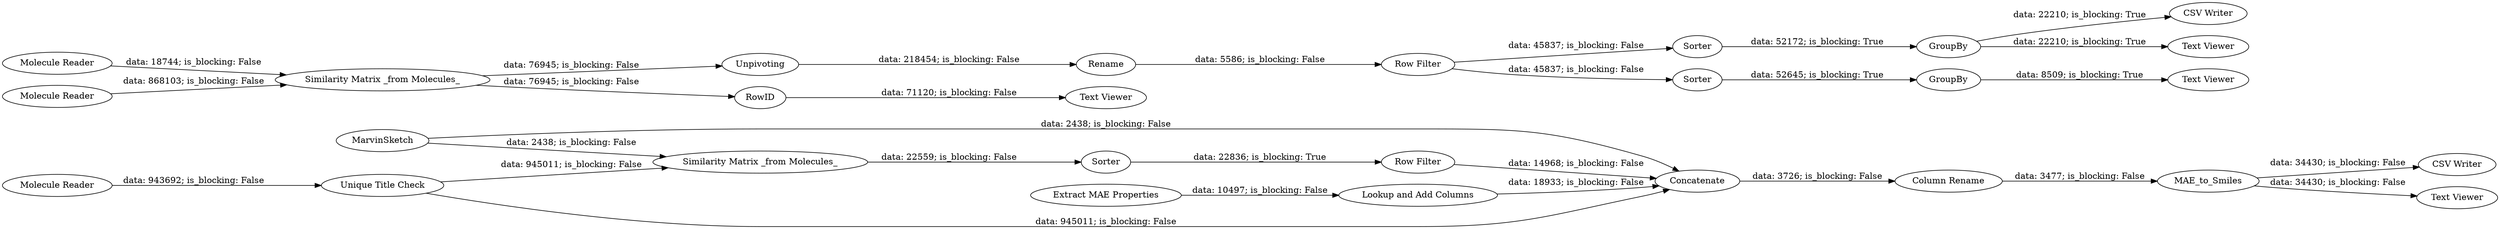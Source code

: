 digraph {
	"-7413540466122713009_173" [label=MarvinSketch]
	"-7413540466122713009_8190" [label=GroupBy]
	"-7413540466122713009_8191" [label=Sorter]
	"-7413540466122713009_154" [label="Molecule Reader"]
	"-7413540466122713009_8192" [label=Sorter]
	"-7413540466122713009_16" [label="Row Filter"]
	"-7413540466122713009_8199" [label=Unpivoting]
	"-7413540466122713009_155" [label="Text Viewer"]
	"-7413540466122713009_8193" [label=GroupBy]
	"-7413540466122713009_8188" [label=Rename]
	"-7413540466122713009_153" [label="Molecule Reader"]
	"-7413540466122713009_32" [label="Molecule Reader"]
	"-7413540466122713009_8201" [label=RowID]
	"-65816109124927548_8197" [label="Extract MAE Properties"]
	"-7413540466122713009_8202" [label="CSV Writer"]
	"-7413540466122713009_31" [label="Similarity Matrix _from Molecules_"]
	"-7413540466122713009_42" [label="Similarity Matrix _from Molecules_"]
	"-65816109124927548_24" [label="Column Rename"]
	"-65816109124927548_7" [label="Lookup and Add Columns"]
	"-7413540466122713009_182" [label="CSV Writer"]
	"-7413540466122713009_8194" [label="Text Viewer"]
	"-7413540466122713009_14" [label=Sorter]
	"-7413540466122713009_38" [label="Text Viewer"]
	"-7413540466122713009_8195" [label="Text Viewer"]
	"-65816109124927548_37" [label=Concatenate]
	"-7413540466122713009_41" [label="Unique Title Check"]
	"-7413540466122713009_8196" [label="Row Filter"]
	"-65816109124927548_40" [label=MAE_to_Smiles]
	"-65816109124927548_8197" -> "-65816109124927548_7" [label="data: 10497; is_blocking: False"]
	"-7413540466122713009_41" -> "-65816109124927548_37" [label="data: 945011; is_blocking: False"]
	"-7413540466122713009_8193" -> "-7413540466122713009_8194" [label="data: 8509; is_blocking: True"]
	"-7413540466122713009_8190" -> "-7413540466122713009_8195" [label="data: 22210; is_blocking: True"]
	"-65816109124927548_40" -> "-7413540466122713009_38" [label="data: 34430; is_blocking: False"]
	"-7413540466122713009_153" -> "-7413540466122713009_42" [label="data: 868103; is_blocking: False"]
	"-7413540466122713009_8190" -> "-7413540466122713009_182" [label="data: 22210; is_blocking: True"]
	"-7413540466122713009_8199" -> "-7413540466122713009_8188" [label="data: 218454; is_blocking: False"]
	"-7413540466122713009_154" -> "-7413540466122713009_42" [label="data: 18744; is_blocking: False"]
	"-65816109124927548_24" -> "-65816109124927548_40" [label="data: 3477; is_blocking: False"]
	"-7413540466122713009_41" -> "-7413540466122713009_31" [label="data: 945011; is_blocking: False"]
	"-7413540466122713009_8196" -> "-7413540466122713009_8191" [label="data: 45837; is_blocking: False"]
	"-7413540466122713009_14" -> "-7413540466122713009_16" [label="data: 22836; is_blocking: True"]
	"-7413540466122713009_8191" -> "-7413540466122713009_8190" [label="data: 52172; is_blocking: True"]
	"-7413540466122713009_32" -> "-7413540466122713009_41" [label="data: 943692; is_blocking: False"]
	"-7413540466122713009_16" -> "-65816109124927548_37" [label="data: 14968; is_blocking: False"]
	"-7413540466122713009_42" -> "-7413540466122713009_8199" [label="data: 76945; is_blocking: False"]
	"-7413540466122713009_31" -> "-7413540466122713009_14" [label="data: 22559; is_blocking: False"]
	"-65816109124927548_37" -> "-65816109124927548_24" [label="data: 3726; is_blocking: False"]
	"-7413540466122713009_8201" -> "-7413540466122713009_155" [label="data: 71120; is_blocking: False"]
	"-7413540466122713009_173" -> "-65816109124927548_37" [label="data: 2438; is_blocking: False"]
	"-7413540466122713009_8192" -> "-7413540466122713009_8193" [label="data: 52645; is_blocking: True"]
	"-7413540466122713009_8188" -> "-7413540466122713009_8196" [label="data: 5586; is_blocking: False"]
	"-65816109124927548_40" -> "-7413540466122713009_8202" [label="data: 34430; is_blocking: False"]
	"-7413540466122713009_173" -> "-7413540466122713009_31" [label="data: 2438; is_blocking: False"]
	"-65816109124927548_7" -> "-65816109124927548_37" [label="data: 18933; is_blocking: False"]
	"-7413540466122713009_8196" -> "-7413540466122713009_8192" [label="data: 45837; is_blocking: False"]
	"-7413540466122713009_42" -> "-7413540466122713009_8201" [label="data: 76945; is_blocking: False"]
	rankdir=LR
}
